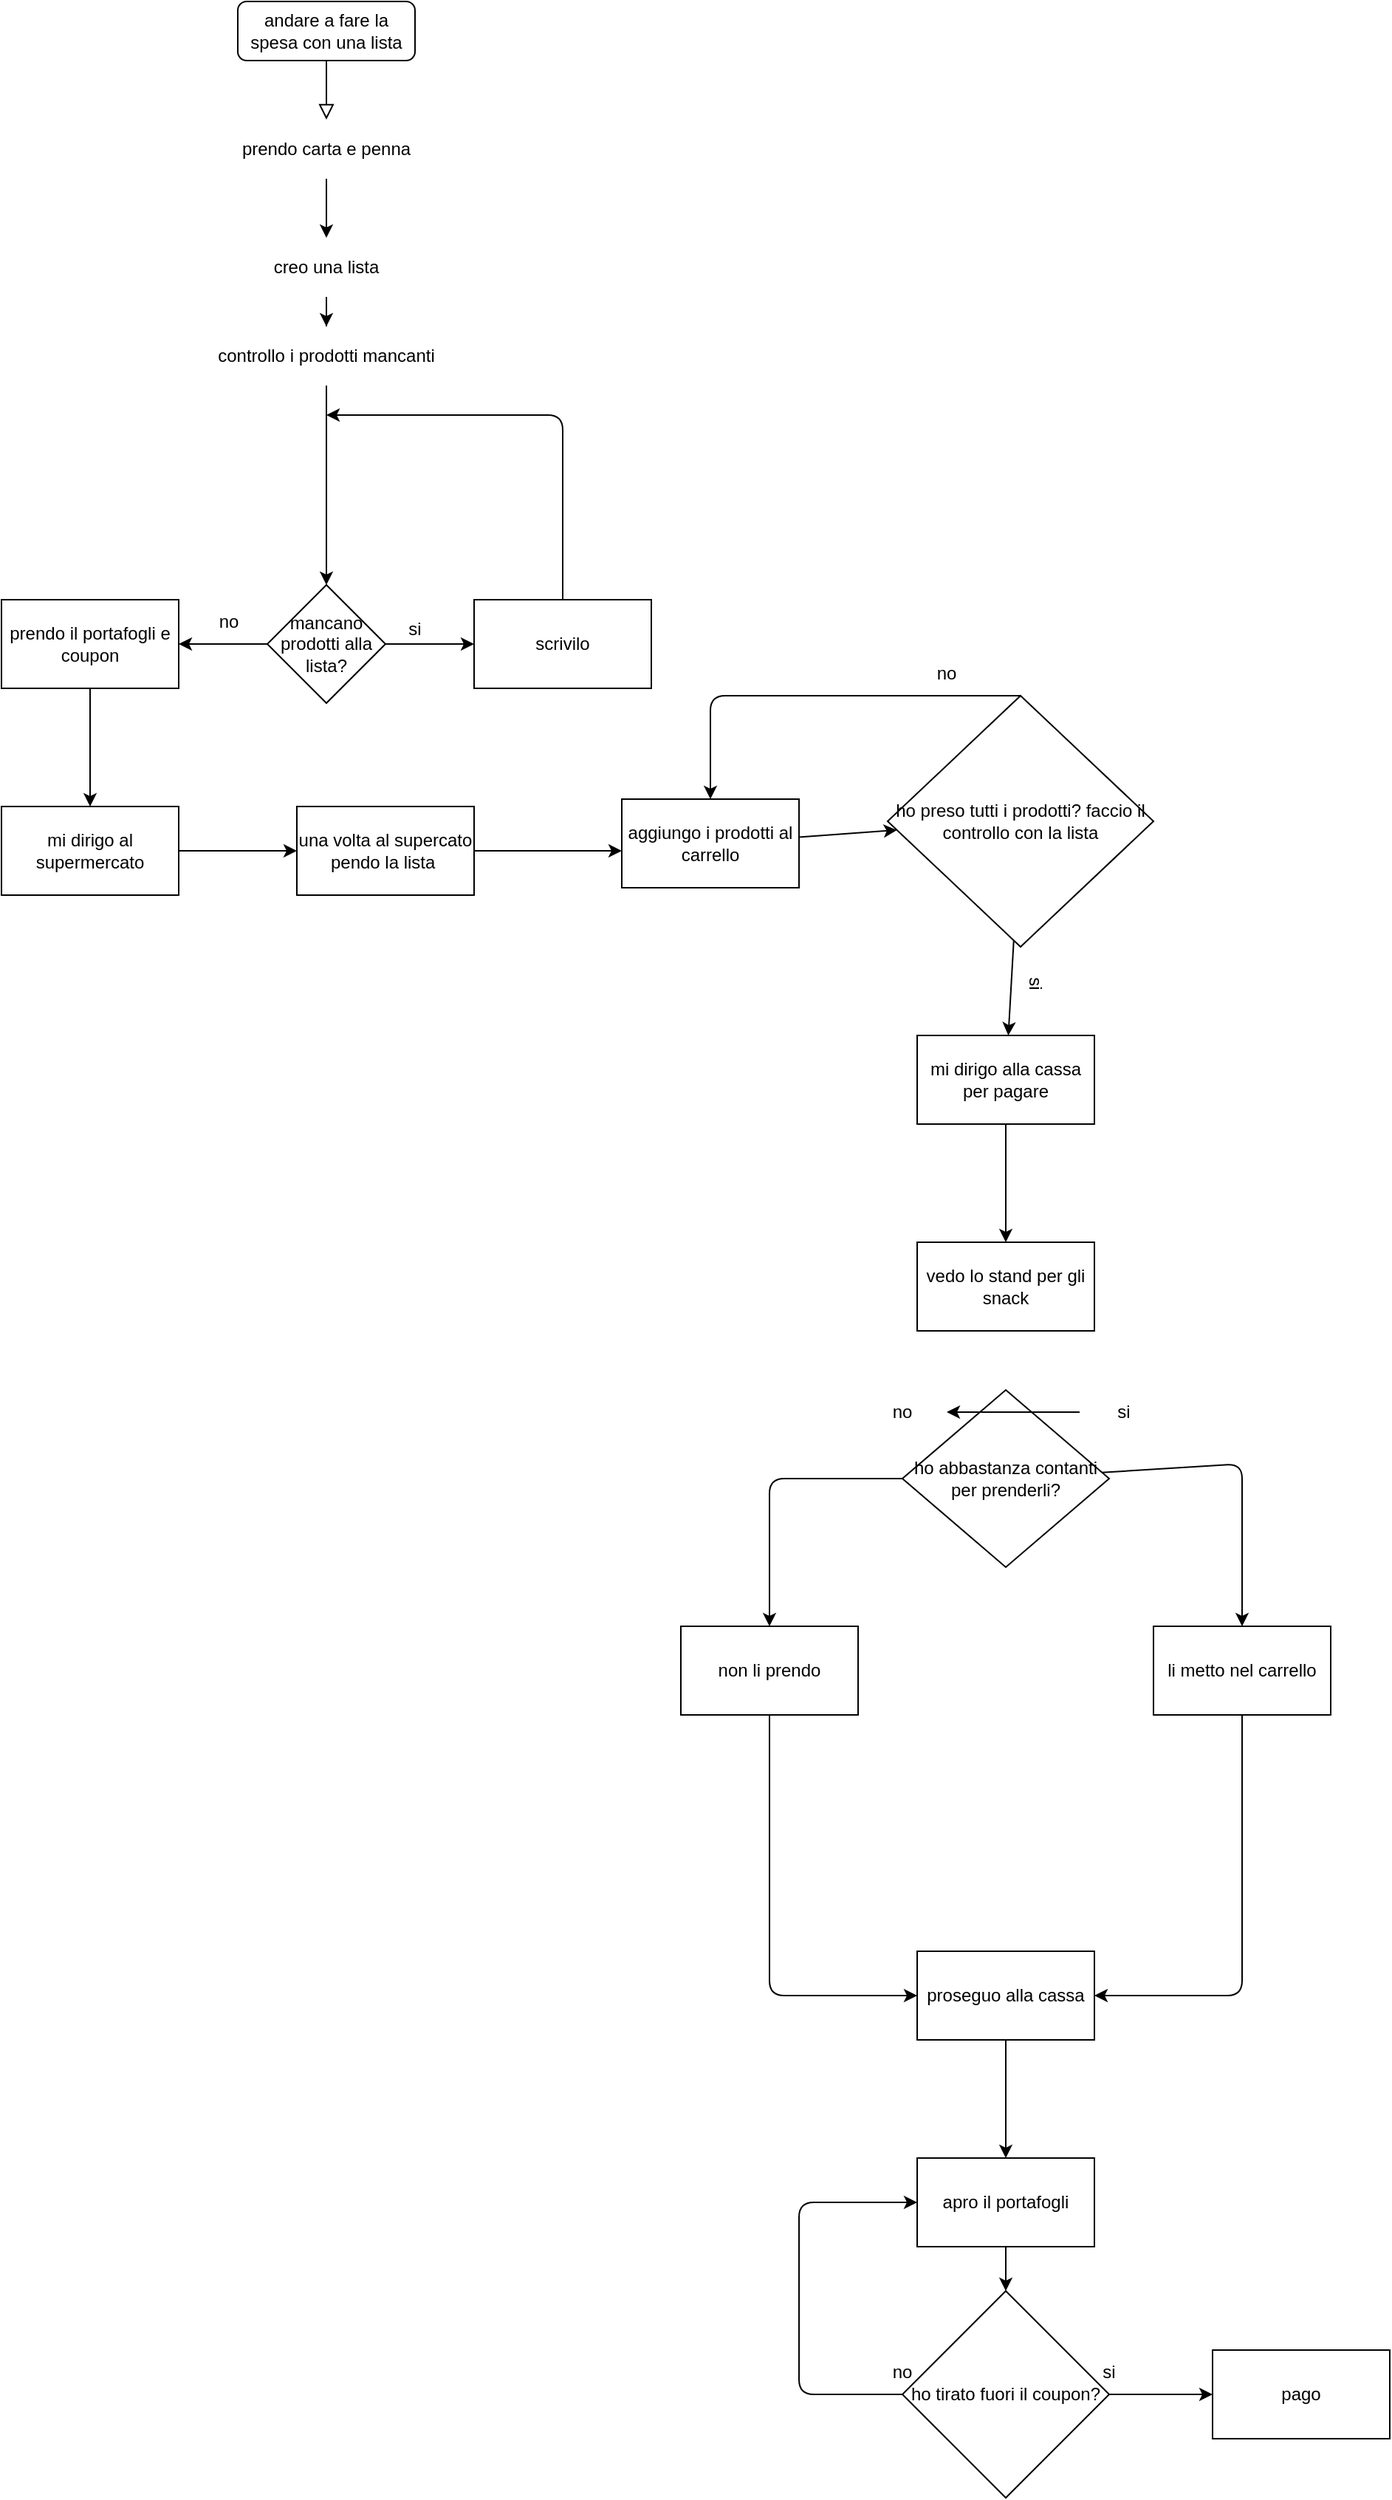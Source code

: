 <mxfile>
    <diagram id="3FmAgKCr7uGYYFw5Onpw" name="Pagina-1">
        <mxGraphModel dx="1301" dy="674" grid="1" gridSize="10" guides="1" tooltips="1" connect="1" arrows="1" fold="1" page="1" pageScale="1" pageWidth="827" pageHeight="1169" math="0" shadow="0">
            <root>
                <mxCell id="0"/>
                <mxCell id="1" parent="0"/>
                <mxCell id="2" value="" style="rounded=0;html=1;jettySize=auto;orthogonalLoop=1;fontSize=11;endArrow=block;endFill=0;endSize=8;strokeWidth=1;shadow=0;labelBackgroundColor=none;edgeStyle=orthogonalEdgeStyle;" edge="1" parent="1" source="3" target="5">
                    <mxGeometry relative="1" as="geometry"/>
                </mxCell>
                <mxCell id="3" value="andare a fare la spesa con una lista" style="rounded=1;whiteSpace=wrap;html=1;fontSize=12;glass=0;strokeWidth=1;shadow=0;" vertex="1" parent="1">
                    <mxGeometry x="160" y="80" width="120" height="40" as="geometry"/>
                </mxCell>
                <mxCell id="4" style="edgeStyle=orthogonalEdgeStyle;rounded=0;orthogonalLoop=1;jettySize=auto;html=1;" edge="1" parent="1" source="5" target="9">
                    <mxGeometry relative="1" as="geometry"/>
                </mxCell>
                <mxCell id="5" value="prendo carta e penna" style="text;html=1;strokeColor=none;fillColor=none;align=center;verticalAlign=middle;whiteSpace=wrap;rounded=0;" vertex="1" parent="1">
                    <mxGeometry x="142" y="160" width="156" height="40" as="geometry"/>
                </mxCell>
                <mxCell id="29" value="" style="edgeStyle=none;html=1;entryX=0.5;entryY=0;entryDx=0;entryDy=0;" edge="1" parent="1" source="7" target="31">
                    <mxGeometry relative="1" as="geometry">
                        <mxPoint x="220" y="390" as="targetPoint"/>
                    </mxGeometry>
                </mxCell>
                <mxCell id="7" value="controllo i prodotti mancanti" style="text;html=1;strokeColor=none;fillColor=none;align=center;verticalAlign=middle;whiteSpace=wrap;rounded=0;" vertex="1" parent="1">
                    <mxGeometry x="142" y="300" width="156" height="40" as="geometry"/>
                </mxCell>
                <mxCell id="8" style="edgeStyle=orthogonalEdgeStyle;rounded=0;orthogonalLoop=1;jettySize=auto;html=1;" edge="1" parent="1" source="9" target="7">
                    <mxGeometry relative="1" as="geometry"/>
                </mxCell>
                <mxCell id="9" value="creo una lista" style="text;html=1;strokeColor=none;fillColor=none;align=center;verticalAlign=middle;whiteSpace=wrap;rounded=0;" vertex="1" parent="1">
                    <mxGeometry x="142" y="240" width="156" height="40" as="geometry"/>
                </mxCell>
                <mxCell id="34" value="" style="edgeStyle=none;html=1;" edge="1" parent="1" source="31" target="33">
                    <mxGeometry relative="1" as="geometry"/>
                </mxCell>
                <mxCell id="38" value="" style="edgeStyle=none;html=1;" edge="1" parent="1" source="31" target="37">
                    <mxGeometry relative="1" as="geometry"/>
                </mxCell>
                <mxCell id="31" value="mancano prodotti alla lista?" style="rhombus;whiteSpace=wrap;html=1;" vertex="1" parent="1">
                    <mxGeometry x="180" y="475" width="80" height="80" as="geometry"/>
                </mxCell>
                <mxCell id="35" style="edgeStyle=none;html=1;exitX=0.5;exitY=0;exitDx=0;exitDy=0;" edge="1" parent="1" source="33">
                    <mxGeometry relative="1" as="geometry">
                        <mxPoint x="220" y="360" as="targetPoint"/>
                        <Array as="points">
                            <mxPoint x="380" y="360"/>
                        </Array>
                    </mxGeometry>
                </mxCell>
                <mxCell id="33" value="scrivilo" style="whiteSpace=wrap;html=1;" vertex="1" parent="1">
                    <mxGeometry x="320" y="485" width="120" height="60" as="geometry"/>
                </mxCell>
                <mxCell id="36" value="si" style="text;html=1;strokeColor=none;fillColor=none;align=center;verticalAlign=middle;whiteSpace=wrap;rounded=0;" vertex="1" parent="1">
                    <mxGeometry x="250" y="490" width="60" height="30" as="geometry"/>
                </mxCell>
                <mxCell id="41" value="" style="edgeStyle=none;html=1;" edge="1" parent="1" source="37" target="40">
                    <mxGeometry relative="1" as="geometry"/>
                </mxCell>
                <mxCell id="37" value="prendo il portafogli e coupon" style="whiteSpace=wrap;html=1;" vertex="1" parent="1">
                    <mxGeometry y="485" width="120" height="60" as="geometry"/>
                </mxCell>
                <mxCell id="39" value="no" style="text;html=1;strokeColor=none;fillColor=none;align=center;verticalAlign=middle;whiteSpace=wrap;rounded=0;" vertex="1" parent="1">
                    <mxGeometry x="124" y="485" width="60" height="30" as="geometry"/>
                </mxCell>
                <mxCell id="43" value="" style="edgeStyle=none;html=1;" edge="1" parent="1" source="40" target="42">
                    <mxGeometry relative="1" as="geometry"/>
                </mxCell>
                <mxCell id="40" value="mi dirigo al supermercato" style="whiteSpace=wrap;html=1;" vertex="1" parent="1">
                    <mxGeometry y="625" width="120" height="60" as="geometry"/>
                </mxCell>
                <mxCell id="45" value="" style="edgeStyle=none;html=1;" edge="1" parent="1" source="42">
                    <mxGeometry relative="1" as="geometry">
                        <mxPoint x="420" y="655" as="targetPoint"/>
                    </mxGeometry>
                </mxCell>
                <mxCell id="42" value="una volta al supercato pendo la lista&amp;nbsp;" style="whiteSpace=wrap;html=1;" vertex="1" parent="1">
                    <mxGeometry x="200" y="625" width="120" height="60" as="geometry"/>
                </mxCell>
                <mxCell id="48" value="" style="edgeStyle=none;html=1;" edge="1" parent="1" source="46" target="47">
                    <mxGeometry relative="1" as="geometry"/>
                </mxCell>
                <mxCell id="46" value="aggiungo i prodotti al carrello" style="rounded=0;whiteSpace=wrap;html=1;" vertex="1" parent="1">
                    <mxGeometry x="420" y="620" width="120" height="60" as="geometry"/>
                </mxCell>
                <mxCell id="49" style="edgeStyle=none;html=1;exitX=0.5;exitY=0;exitDx=0;exitDy=0;entryX=0.5;entryY=0;entryDx=0;entryDy=0;" edge="1" parent="1" source="47" target="46">
                    <mxGeometry relative="1" as="geometry">
                        <mxPoint x="370" y="650" as="targetPoint"/>
                        <Array as="points">
                            <mxPoint x="480" y="550"/>
                            <mxPoint x="480" y="590"/>
                        </Array>
                    </mxGeometry>
                </mxCell>
                <mxCell id="52" value="" style="edgeStyle=none;html=1;" edge="1" parent="1" source="47" target="51">
                    <mxGeometry relative="1" as="geometry"/>
                </mxCell>
                <mxCell id="47" value="ho preso tutti i prodotti? faccio il controllo con la lista" style="rhombus;whiteSpace=wrap;html=1;rounded=0;" vertex="1" parent="1">
                    <mxGeometry x="600" y="550" width="180" height="170" as="geometry"/>
                </mxCell>
                <mxCell id="50" value="no" style="text;html=1;strokeColor=none;fillColor=none;align=center;verticalAlign=middle;whiteSpace=wrap;rounded=0;" vertex="1" parent="1">
                    <mxGeometry x="610" y="520" width="60" height="30" as="geometry"/>
                </mxCell>
                <mxCell id="67" value="" style="edgeStyle=none;html=1;" edge="1" parent="1" source="51" target="66">
                    <mxGeometry relative="1" as="geometry"/>
                </mxCell>
                <mxCell id="51" value="mi dirigo alla cassa per pagare" style="whiteSpace=wrap;html=1;rounded=0;" vertex="1" parent="1">
                    <mxGeometry x="620" y="780" width="120" height="60" as="geometry"/>
                </mxCell>
                <mxCell id="69" value="" style="edgeStyle=none;html=1;" edge="1" parent="1" source="57" target="68">
                    <mxGeometry relative="1" as="geometry">
                        <Array as="points">
                            <mxPoint x="840" y="1070"/>
                        </Array>
                    </mxGeometry>
                </mxCell>
                <mxCell id="71" value="" style="edgeStyle=none;html=1;" edge="1" parent="1" source="57" target="70">
                    <mxGeometry relative="1" as="geometry">
                        <Array as="points">
                            <mxPoint x="520" y="1080"/>
                        </Array>
                    </mxGeometry>
                </mxCell>
                <mxCell id="57" value="ho abbastanza contanti per prenderli?" style="rhombus;whiteSpace=wrap;html=1;rounded=0;" vertex="1" parent="1">
                    <mxGeometry x="610" y="1020" width="140" height="120" as="geometry"/>
                </mxCell>
                <mxCell id="81" value="" style="edgeStyle=none;html=1;" edge="1" parent="1" source="60" target="80">
                    <mxGeometry relative="1" as="geometry"/>
                </mxCell>
                <mxCell id="82" style="edgeStyle=none;html=1;exitX=0;exitY=0.5;exitDx=0;exitDy=0;entryX=0;entryY=0.5;entryDx=0;entryDy=0;" edge="1" parent="1" source="60" target="77">
                    <mxGeometry relative="1" as="geometry">
                        <Array as="points">
                            <mxPoint x="540" y="1700"/>
                            <mxPoint x="540" y="1570"/>
                        </Array>
                    </mxGeometry>
                </mxCell>
                <mxCell id="60" value="ho tirato fuori il coupon?" style="rhombus;whiteSpace=wrap;html=1;" vertex="1" parent="1">
                    <mxGeometry x="610" y="1630" width="140" height="140" as="geometry"/>
                </mxCell>
                <mxCell id="66" value="vedo lo stand per gli snack" style="whiteSpace=wrap;html=1;rounded=0;" vertex="1" parent="1">
                    <mxGeometry x="620" y="920" width="120" height="60" as="geometry"/>
                </mxCell>
                <mxCell id="76" style="edgeStyle=none;html=1;exitX=0.5;exitY=1;exitDx=0;exitDy=0;entryX=1;entryY=0.5;entryDx=0;entryDy=0;" edge="1" parent="1" source="68" target="74">
                    <mxGeometry relative="1" as="geometry">
                        <Array as="points">
                            <mxPoint x="840" y="1430"/>
                        </Array>
                    </mxGeometry>
                </mxCell>
                <mxCell id="68" value="li metto nel carrello" style="whiteSpace=wrap;html=1;rounded=0;" vertex="1" parent="1">
                    <mxGeometry x="780" y="1180" width="120" height="60" as="geometry"/>
                </mxCell>
                <mxCell id="75" value="" style="edgeStyle=none;html=1;entryX=0;entryY=0.5;entryDx=0;entryDy=0;" edge="1" parent="1" source="70" target="74">
                    <mxGeometry relative="1" as="geometry">
                        <Array as="points">
                            <mxPoint x="520" y="1430"/>
                        </Array>
                    </mxGeometry>
                </mxCell>
                <mxCell id="70" value="non li prendo" style="whiteSpace=wrap;html=1;rounded=0;" vertex="1" parent="1">
                    <mxGeometry x="460" y="1180" width="120" height="60" as="geometry"/>
                </mxCell>
                <mxCell id="78" value="" style="edgeStyle=none;html=1;" edge="1" parent="1" source="74" target="77">
                    <mxGeometry relative="1" as="geometry"/>
                </mxCell>
                <mxCell id="74" value="proseguo alla cassa" style="whiteSpace=wrap;html=1;rounded=0;" vertex="1" parent="1">
                    <mxGeometry x="620" y="1400" width="120" height="60" as="geometry"/>
                </mxCell>
                <mxCell id="79" value="" style="edgeStyle=none;html=1;" edge="1" parent="1" source="77" target="60">
                    <mxGeometry relative="1" as="geometry"/>
                </mxCell>
                <mxCell id="77" value="apro il portafogli" style="whiteSpace=wrap;html=1;rounded=0;" vertex="1" parent="1">
                    <mxGeometry x="620" y="1540" width="120" height="60" as="geometry"/>
                </mxCell>
                <mxCell id="80" value="pago" style="whiteSpace=wrap;html=1;" vertex="1" parent="1">
                    <mxGeometry x="820" y="1670" width="120" height="60" as="geometry"/>
                </mxCell>
                <mxCell id="83" value="si" style="text;html=1;strokeColor=none;fillColor=none;align=center;verticalAlign=middle;whiteSpace=wrap;rounded=0;rotation=90;" vertex="1" parent="1">
                    <mxGeometry x="670" y="730" width="60" height="30" as="geometry"/>
                </mxCell>
                <mxCell id="84" value="no" style="text;html=1;strokeColor=none;fillColor=none;align=center;verticalAlign=middle;whiteSpace=wrap;rounded=0;" vertex="1" parent="1">
                    <mxGeometry x="580" y="1020" width="60" height="30" as="geometry"/>
                </mxCell>
                <mxCell id="88" value="" style="edgeStyle=none;html=1;" edge="1" parent="1" source="85" target="84">
                    <mxGeometry relative="1" as="geometry"/>
                </mxCell>
                <mxCell id="85" value="si" style="text;html=1;strokeColor=none;fillColor=none;align=center;verticalAlign=middle;whiteSpace=wrap;rounded=0;" vertex="1" parent="1">
                    <mxGeometry x="730" y="1020" width="60" height="30" as="geometry"/>
                </mxCell>
                <mxCell id="86" value="no" style="text;html=1;strokeColor=none;fillColor=none;align=center;verticalAlign=middle;whiteSpace=wrap;rounded=0;" vertex="1" parent="1">
                    <mxGeometry x="580" y="1670" width="60" height="30" as="geometry"/>
                </mxCell>
                <mxCell id="87" value="si" style="text;html=1;strokeColor=none;fillColor=none;align=center;verticalAlign=middle;whiteSpace=wrap;rounded=0;" vertex="1" parent="1">
                    <mxGeometry x="720" y="1670" width="60" height="30" as="geometry"/>
                </mxCell>
            </root>
        </mxGraphModel>
    </diagram>
</mxfile>